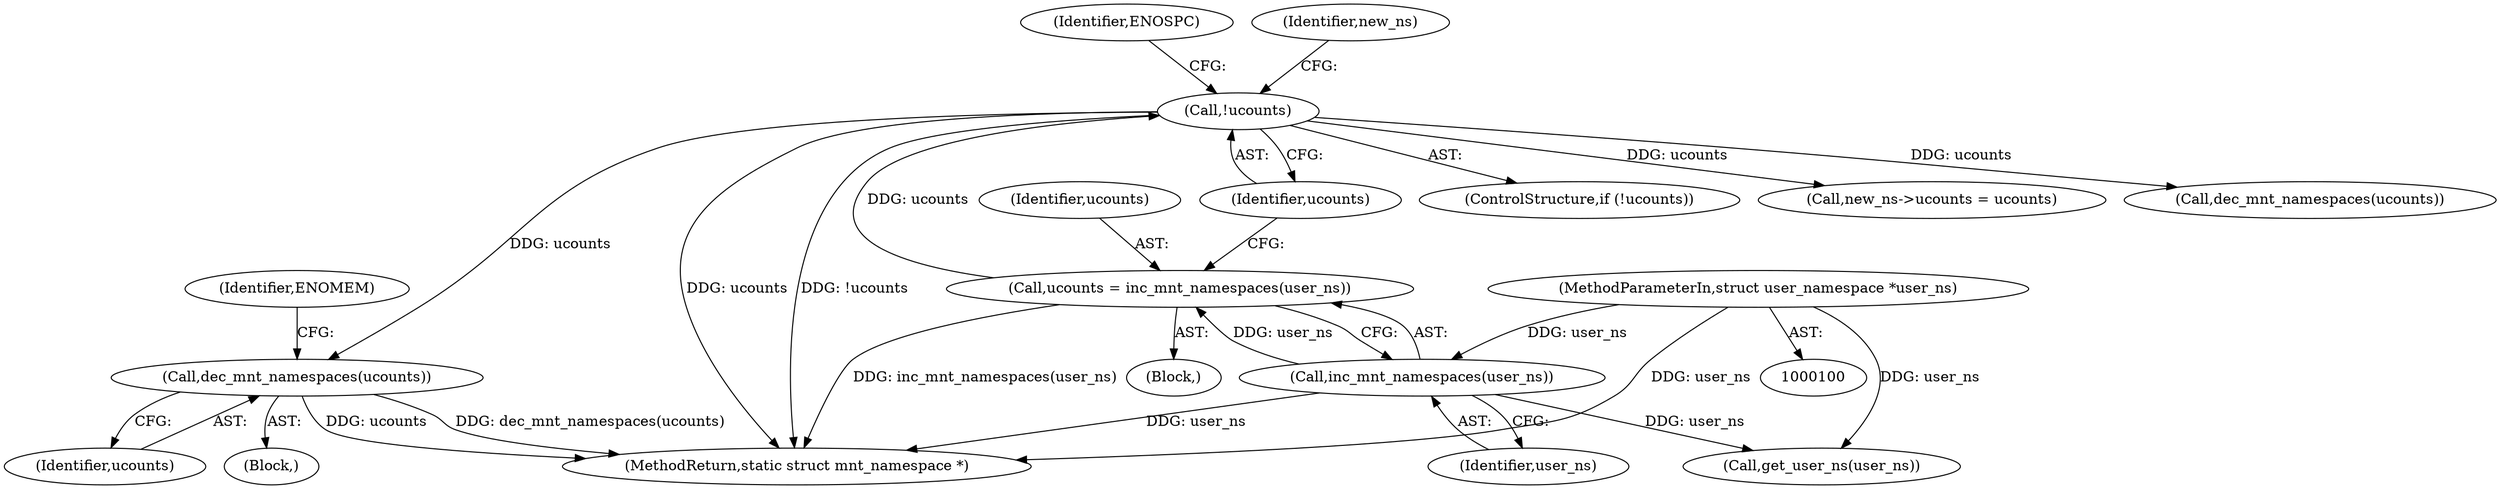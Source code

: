 digraph "0_linux_d29216842a85c7970c536108e093963f02714498@pointer" {
"1000127" [label="(Call,dec_mnt_namespaces(ucounts))"];
"1000111" [label="(Call,!ucounts)"];
"1000106" [label="(Call,ucounts = inc_mnt_namespaces(user_ns))"];
"1000108" [label="(Call,inc_mnt_namespaces(user_ns))"];
"1000101" [label="(MethodParameterIn,struct user_namespace *user_ns)"];
"1000108" [label="(Call,inc_mnt_namespaces(user_ns))"];
"1000107" [label="(Identifier,ucounts)"];
"1000116" [label="(Identifier,ENOSPC)"];
"1000110" [label="(ControlStructure,if (!ucounts))"];
"1000196" [label="(Call,get_user_ns(user_ns))"];
"1000112" [label="(Identifier,ucounts)"];
"1000127" [label="(Call,dec_mnt_namespaces(ucounts))"];
"1000109" [label="(Identifier,user_ns)"];
"1000111" [label="(Call,!ucounts)"];
"1000128" [label="(Identifier,ucounts)"];
"1000102" [label="(Block,)"];
"1000118" [label="(Identifier,new_ns)"];
"1000126" [label="(Block,)"];
"1000198" [label="(Call,new_ns->ucounts = ucounts)"];
"1000215" [label="(MethodReturn,static struct mnt_namespace *)"];
"1000145" [label="(Call,dec_mnt_namespaces(ucounts))"];
"1000132" [label="(Identifier,ENOMEM)"];
"1000106" [label="(Call,ucounts = inc_mnt_namespaces(user_ns))"];
"1000101" [label="(MethodParameterIn,struct user_namespace *user_ns)"];
"1000127" -> "1000126"  [label="AST: "];
"1000127" -> "1000128"  [label="CFG: "];
"1000128" -> "1000127"  [label="AST: "];
"1000132" -> "1000127"  [label="CFG: "];
"1000127" -> "1000215"  [label="DDG: dec_mnt_namespaces(ucounts)"];
"1000127" -> "1000215"  [label="DDG: ucounts"];
"1000111" -> "1000127"  [label="DDG: ucounts"];
"1000111" -> "1000110"  [label="AST: "];
"1000111" -> "1000112"  [label="CFG: "];
"1000112" -> "1000111"  [label="AST: "];
"1000116" -> "1000111"  [label="CFG: "];
"1000118" -> "1000111"  [label="CFG: "];
"1000111" -> "1000215"  [label="DDG: ucounts"];
"1000111" -> "1000215"  [label="DDG: !ucounts"];
"1000106" -> "1000111"  [label="DDG: ucounts"];
"1000111" -> "1000145"  [label="DDG: ucounts"];
"1000111" -> "1000198"  [label="DDG: ucounts"];
"1000106" -> "1000102"  [label="AST: "];
"1000106" -> "1000108"  [label="CFG: "];
"1000107" -> "1000106"  [label="AST: "];
"1000108" -> "1000106"  [label="AST: "];
"1000112" -> "1000106"  [label="CFG: "];
"1000106" -> "1000215"  [label="DDG: inc_mnt_namespaces(user_ns)"];
"1000108" -> "1000106"  [label="DDG: user_ns"];
"1000108" -> "1000109"  [label="CFG: "];
"1000109" -> "1000108"  [label="AST: "];
"1000108" -> "1000215"  [label="DDG: user_ns"];
"1000101" -> "1000108"  [label="DDG: user_ns"];
"1000108" -> "1000196"  [label="DDG: user_ns"];
"1000101" -> "1000100"  [label="AST: "];
"1000101" -> "1000215"  [label="DDG: user_ns"];
"1000101" -> "1000196"  [label="DDG: user_ns"];
}
